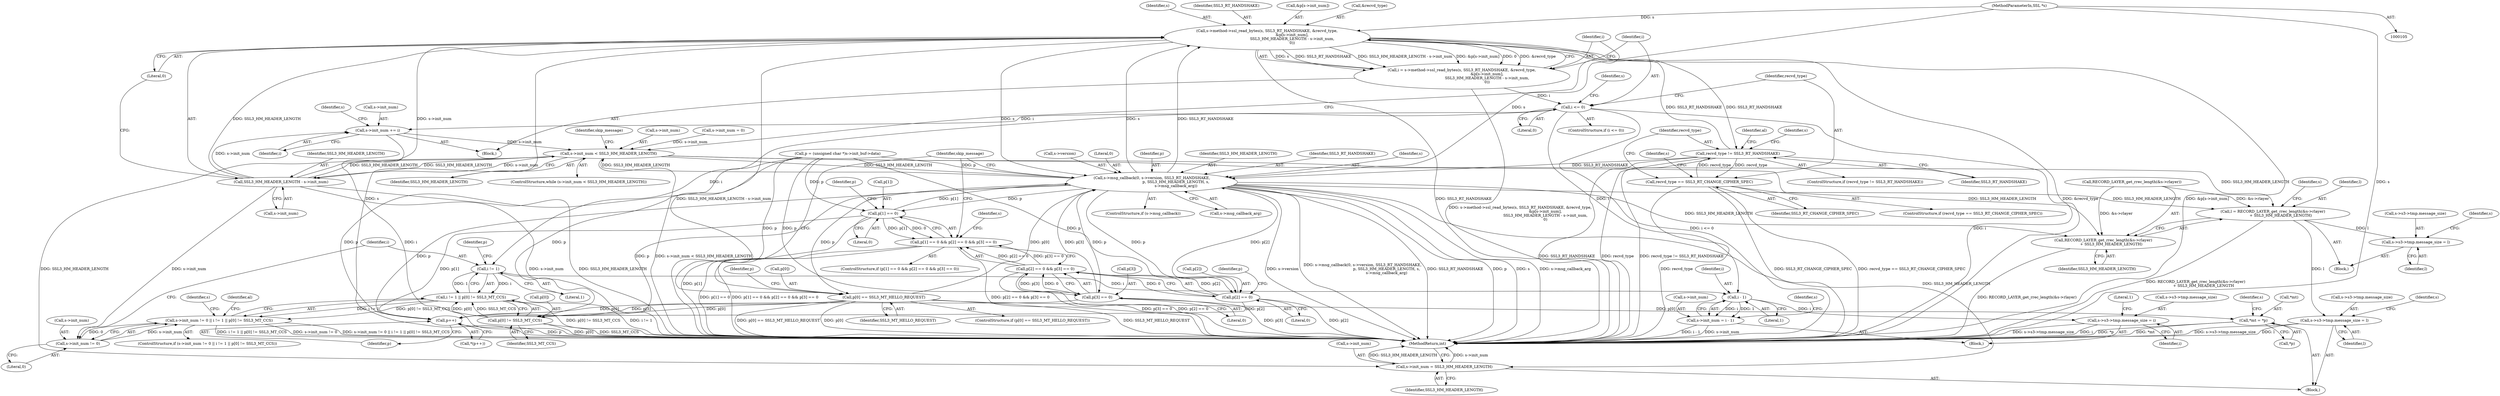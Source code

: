 digraph "0_openssl_4b390b6c3f8df925dc92a3dd6b022baa9a2f4650_0@pointer" {
"1000106" [label="(MethodParameterIn,SSL *s)"];
"1000135" [label="(Call,s->method->ssl_read_bytes(s, SSL3_RT_HANDSHAKE, &recvd_type,\n                                          &p[s->init_num],\n                                          SSL3_HM_HEADER_LENGTH - s->init_num,\n                                          0))"];
"1000133" [label="(Call,i = s->method->ssl_read_bytes(s, SSL3_RT_HANDSHAKE, &recvd_type,\n                                          &p[s->init_num],\n                                          SSL3_HM_HEADER_LENGTH - s->init_num,\n                                          0))"];
"1000153" [label="(Call,i <= 0)"];
"1000177" [label="(Call,i != 1)"];
"1000176" [label="(Call,i != 1 || p[0] != SSL3_MT_CCS)"];
"1000170" [label="(Call,s->init_num != 0 || i != 1 || p[0] != SSL3_MT_CCS)"];
"1000209" [label="(Call,i - 1)"];
"1000205" [label="(Call,s->init_num = i - 1)"];
"1000212" [label="(Call,s->s3->tmp.message_size = i)"];
"1000236" [label="(Call,s->init_num += i)"];
"1000127" [label="(Call,s->init_num < SSL3_HM_HEADER_LENGTH)"];
"1000146" [label="(Call,SSL3_HM_HEADER_LENGTH - s->init_num)"];
"1000171" [label="(Call,s->init_num != 0)"];
"1000286" [label="(Call,s->msg_callback(0, s->version, SSL3_RT_HANDSHAKE,\n                                        p, SSL3_HM_HEADER_LENGTH, s,\n                                        s->msg_callback_arg))"];
"1000180" [label="(Call,p[0] != SSL3_MT_CCS)"];
"1000250" [label="(Call,p[0] == SSL3_MT_HELLO_REQUEST)"];
"1000299" [label="(Call,*mt = *p)"];
"1000313" [label="(Call,p++)"];
"1000257" [label="(Call,p[1] == 0)"];
"1000256" [label="(Call,p[1] == 0 && p[2] == 0 && p[3] == 0)"];
"1000263" [label="(Call,p[2] == 0)"];
"1000262" [label="(Call,p[2] == 0 && p[3] == 0)"];
"1000268" [label="(Call,p[3] == 0)"];
"1000322" [label="(Call,l = RECORD_LAYER_get_rrec_length(&s->rlayer)\n             + SSL3_HM_HEADER_LENGTH)"];
"1000331" [label="(Call,s->s3->tmp.message_size = l)"];
"1000349" [label="(Call,s->s3->tmp.message_size = l)"];
"1000324" [label="(Call,RECORD_LAYER_get_rrec_length(&s->rlayer)\n             + SSL3_HM_HEADER_LENGTH)"];
"1000367" [label="(Call,s->init_num = SSL3_HM_HEADER_LENGTH)"];
"1000225" [label="(Call,recvd_type != SSL3_RT_HANDSHAKE)"];
"1000165" [label="(Call,recvd_type == SSL3_RT_CHANGE_CIPHER_SPEC)"];
"1000129" [label="(Identifier,s)"];
"1000211" [label="(Literal,1)"];
"1000264" [label="(Call,p[2])"];
"1000251" [label="(Call,p[0])"];
"1000293" [label="(Identifier,SSL3_HM_HEADER_LENGTH)"];
"1000339" [label="(Identifier,l)"];
"1000216" [label="(Identifier,s)"];
"1000325" [label="(Call,RECORD_LAYER_get_rrec_length(&s->rlayer))"];
"1000298" [label="(Identifier,skip_message)"];
"1000132" [label="(Block,)"];
"1000224" [label="(ControlStructure,if (recvd_type != SSL3_RT_HANDSHAKE))"];
"1000263" [label="(Call,p[2] == 0)"];
"1000167" [label="(Identifier,SSL3_RT_CHANGE_CIPHER_SPEC)"];
"1000324" [label="(Call,RECORD_LAYER_get_rrec_length(&s->rlayer)\n             + SSL3_HM_HEADER_LENGTH)"];
"1000210" [label="(Identifier,i)"];
"1000134" [label="(Identifier,i)"];
"1000155" [label="(Literal,0)"];
"1000371" [label="(Identifier,SSL3_HM_HEADER_LENGTH)"];
"1000270" [label="(Identifier,p)"];
"1000126" [label="(ControlStructure,while (s->init_num < SSL3_HM_HEADER_LENGTH))"];
"1000302" [label="(Call,*p)"];
"1000128" [label="(Call,s->init_num)"];
"1000209" [label="(Call,i - 1)"];
"1000332" [label="(Call,s->s3->tmp.message_size)"];
"1000272" [label="(Literal,0)"];
"1000177" [label="(Call,i != 1)"];
"1000138" [label="(Call,&recvd_type)"];
"1000225" [label="(Call,recvd_type != SSL3_RT_HANDSHAKE)"];
"1000331" [label="(Call,s->s3->tmp.message_size = l)"];
"1000342" [label="(Identifier,s)"];
"1000257" [label="(Call,p[1] == 0)"];
"1000250" [label="(Call,p[0] == SSL3_MT_HELLO_REQUEST)"];
"1000179" [label="(Literal,1)"];
"1000148" [label="(Call,s->init_num)"];
"1000154" [label="(Identifier,i)"];
"1000151" [label="(Literal,0)"];
"1000357" [label="(Identifier,l)"];
"1000322" [label="(Call,l = RECORD_LAYER_get_rrec_length(&s->rlayer)\n             + SSL3_HM_HEADER_LENGTH)"];
"1000291" [label="(Identifier,SSL3_RT_HANDSHAKE)"];
"1000269" [label="(Call,p[3])"];
"1000169" [label="(ControlStructure,if (s->init_num != 0 || i != 1 || p[0] != SSL3_MT_CCS))"];
"1000294" [label="(Identifier,s)"];
"1000368" [label="(Call,s->init_num)"];
"1000212" [label="(Call,s->s3->tmp.message_size = i)"];
"1000172" [label="(Call,s->init_num)"];
"1000288" [label="(Call,s->version)"];
"1000312" [label="(Call,*(p++))"];
"1000115" [label="(Call,p = (unsigned char *)s->init_buf->data)"];
"1000276" [label="(Identifier,s)"];
"1000173" [label="(Identifier,s)"];
"1000206" [label="(Call,s->init_num)"];
"1000226" [label="(Identifier,recvd_type)"];
"1000176" [label="(Call,i != 1 || p[0] != SSL3_MT_CCS)"];
"1000287" [label="(Literal,0)"];
"1000166" [label="(Identifier,recvd_type)"];
"1000136" [label="(Identifier,s)"];
"1000299" [label="(Call,*mt = *p)"];
"1000133" [label="(Call,i = s->method->ssl_read_bytes(s, SSL3_RT_HANDSHAKE, &recvd_type,\n                                          &p[s->init_num],\n                                          SSL3_HM_HEADER_LENGTH - s->init_num,\n                                          0))"];
"1000184" [label="(Identifier,SSL3_MT_CCS)"];
"1000259" [label="(Identifier,p)"];
"1000205" [label="(Call,s->init_num = i - 1)"];
"1000197" [label="(Identifier,s)"];
"1000108" [label="(Block,)"];
"1000367" [label="(Call,s->init_num = SSL3_HM_HEADER_LENGTH)"];
"1000335" [label="(Identifier,s)"];
"1000314" [label="(Identifier,p)"];
"1000255" [label="(ControlStructure,if (p[1] == 0 && p[2] == 0 && p[3] == 0))"];
"1000350" [label="(Call,s->s3->tmp.message_size)"];
"1000274" [label="(Call,s->init_num = 0)"];
"1000267" [label="(Literal,0)"];
"1000254" [label="(Identifier,SSL3_MT_HELLO_REQUEST)"];
"1000165" [label="(Call,recvd_type == SSL3_RT_CHANGE_CIPHER_SPEC)"];
"1000323" [label="(Identifier,l)"];
"1000282" [label="(ControlStructure,if (s->msg_callback))"];
"1000295" [label="(Call,s->msg_callback_arg)"];
"1000286" [label="(Call,s->msg_callback(0, s->version, SSL3_RT_HANDSHAKE,\n                                        p, SSL3_HM_HEADER_LENGTH, s,\n                                        s->msg_callback_arg))"];
"1000300" [label="(Call,*mt)"];
"1000159" [label="(Identifier,s)"];
"1000171" [label="(Call,s->init_num != 0)"];
"1000240" [label="(Identifier,i)"];
"1000237" [label="(Call,s->init_num)"];
"1000313" [label="(Call,p++)"];
"1000292" [label="(Identifier,p)"];
"1000147" [label="(Identifier,SSL3_HM_HEADER_LENGTH)"];
"1000242" [label="(Identifier,skip_message)"];
"1000168" [label="(Block,)"];
"1000308" [label="(Identifier,s)"];
"1000222" [label="(Literal,1)"];
"1000187" [label="(Identifier,al)"];
"1000227" [label="(Identifier,SSL3_RT_HANDSHAKE)"];
"1000372" [label="(MethodReturn,int)"];
"1000152" [label="(ControlStructure,if (i <= 0))"];
"1000127" [label="(Call,s->init_num < SSL3_HM_HEADER_LENGTH)"];
"1000164" [label="(ControlStructure,if (recvd_type == SSL3_RT_CHANGE_CIPHER_SPEC))"];
"1000360" [label="(Identifier,s)"];
"1000137" [label="(Identifier,SSL3_RT_HANDSHAKE)"];
"1000140" [label="(Call,&p[s->init_num])"];
"1000153" [label="(Call,i <= 0)"];
"1000213" [label="(Call,s->s3->tmp.message_size)"];
"1000170" [label="(Call,s->init_num != 0 || i != 1 || p[0] != SSL3_MT_CCS)"];
"1000175" [label="(Literal,0)"];
"1000321" [label="(Block,)"];
"1000265" [label="(Identifier,p)"];
"1000268" [label="(Call,p[3] == 0)"];
"1000349" [label="(Call,s->s3->tmp.message_size = l)"];
"1000106" [label="(MethodParameterIn,SSL *s)"];
"1000258" [label="(Call,p[1])"];
"1000230" [label="(Identifier,al)"];
"1000262" [label="(Call,p[2] == 0 && p[3] == 0)"];
"1000180" [label="(Call,p[0] != SSL3_MT_CCS)"];
"1000256" [label="(Call,p[1] == 0 && p[2] == 0 && p[3] == 0)"];
"1000220" [label="(Identifier,i)"];
"1000236" [label="(Call,s->init_num += i)"];
"1000135" [label="(Call,s->method->ssl_read_bytes(s, SSL3_RT_HANDSHAKE, &recvd_type,\n                                          &p[s->init_num],\n                                          SSL3_HM_HEADER_LENGTH - s->init_num,\n                                          0))"];
"1000181" [label="(Call,p[0])"];
"1000330" [label="(Identifier,SSL3_HM_HEADER_LENGTH)"];
"1000178" [label="(Identifier,i)"];
"1000238" [label="(Identifier,s)"];
"1000261" [label="(Literal,0)"];
"1000131" [label="(Identifier,SSL3_HM_HEADER_LENGTH)"];
"1000182" [label="(Identifier,p)"];
"1000146" [label="(Call,SSL3_HM_HEADER_LENGTH - s->init_num)"];
"1000249" [label="(ControlStructure,if (p[0] == SSL3_MT_HELLO_REQUEST))"];
"1000106" -> "1000105"  [label="AST: "];
"1000106" -> "1000372"  [label="DDG: s"];
"1000106" -> "1000135"  [label="DDG: s"];
"1000106" -> "1000286"  [label="DDG: s"];
"1000135" -> "1000133"  [label="AST: "];
"1000135" -> "1000151"  [label="CFG: "];
"1000136" -> "1000135"  [label="AST: "];
"1000137" -> "1000135"  [label="AST: "];
"1000138" -> "1000135"  [label="AST: "];
"1000140" -> "1000135"  [label="AST: "];
"1000146" -> "1000135"  [label="AST: "];
"1000151" -> "1000135"  [label="AST: "];
"1000133" -> "1000135"  [label="CFG: "];
"1000135" -> "1000372"  [label="DDG: &p[s->init_num]"];
"1000135" -> "1000372"  [label="DDG: s"];
"1000135" -> "1000372"  [label="DDG: &recvd_type"];
"1000135" -> "1000372"  [label="DDG: SSL3_HM_HEADER_LENGTH - s->init_num"];
"1000135" -> "1000372"  [label="DDG: SSL3_RT_HANDSHAKE"];
"1000135" -> "1000133"  [label="DDG: s"];
"1000135" -> "1000133"  [label="DDG: SSL3_RT_HANDSHAKE"];
"1000135" -> "1000133"  [label="DDG: SSL3_HM_HEADER_LENGTH - s->init_num"];
"1000135" -> "1000133"  [label="DDG: &p[s->init_num]"];
"1000135" -> "1000133"  [label="DDG: 0"];
"1000135" -> "1000133"  [label="DDG: &recvd_type"];
"1000286" -> "1000135"  [label="DDG: s"];
"1000286" -> "1000135"  [label="DDG: SSL3_RT_HANDSHAKE"];
"1000225" -> "1000135"  [label="DDG: SSL3_RT_HANDSHAKE"];
"1000146" -> "1000135"  [label="DDG: SSL3_HM_HEADER_LENGTH"];
"1000146" -> "1000135"  [label="DDG: s->init_num"];
"1000135" -> "1000225"  [label="DDG: SSL3_RT_HANDSHAKE"];
"1000135" -> "1000286"  [label="DDG: s"];
"1000133" -> "1000132"  [label="AST: "];
"1000134" -> "1000133"  [label="AST: "];
"1000154" -> "1000133"  [label="CFG: "];
"1000133" -> "1000372"  [label="DDG: s->method->ssl_read_bytes(s, SSL3_RT_HANDSHAKE, &recvd_type,\n                                          &p[s->init_num],\n                                          SSL3_HM_HEADER_LENGTH - s->init_num,\n                                          0)"];
"1000133" -> "1000153"  [label="DDG: i"];
"1000153" -> "1000152"  [label="AST: "];
"1000153" -> "1000155"  [label="CFG: "];
"1000154" -> "1000153"  [label="AST: "];
"1000155" -> "1000153"  [label="AST: "];
"1000159" -> "1000153"  [label="CFG: "];
"1000166" -> "1000153"  [label="CFG: "];
"1000153" -> "1000372"  [label="DDG: i <= 0"];
"1000153" -> "1000372"  [label="DDG: i"];
"1000153" -> "1000177"  [label="DDG: i"];
"1000153" -> "1000209"  [label="DDG: i"];
"1000153" -> "1000236"  [label="DDG: i"];
"1000177" -> "1000176"  [label="AST: "];
"1000177" -> "1000179"  [label="CFG: "];
"1000178" -> "1000177"  [label="AST: "];
"1000179" -> "1000177"  [label="AST: "];
"1000182" -> "1000177"  [label="CFG: "];
"1000176" -> "1000177"  [label="CFG: "];
"1000177" -> "1000176"  [label="DDG: i"];
"1000177" -> "1000176"  [label="DDG: 1"];
"1000177" -> "1000209"  [label="DDG: i"];
"1000176" -> "1000170"  [label="AST: "];
"1000176" -> "1000180"  [label="CFG: "];
"1000180" -> "1000176"  [label="AST: "];
"1000170" -> "1000176"  [label="CFG: "];
"1000176" -> "1000372"  [label="DDG: p[0] != SSL3_MT_CCS"];
"1000176" -> "1000372"  [label="DDG: i != 1"];
"1000176" -> "1000170"  [label="DDG: i != 1"];
"1000176" -> "1000170"  [label="DDG: p[0] != SSL3_MT_CCS"];
"1000180" -> "1000176"  [label="DDG: p[0]"];
"1000180" -> "1000176"  [label="DDG: SSL3_MT_CCS"];
"1000170" -> "1000169"  [label="AST: "];
"1000170" -> "1000171"  [label="CFG: "];
"1000171" -> "1000170"  [label="AST: "];
"1000187" -> "1000170"  [label="CFG: "];
"1000197" -> "1000170"  [label="CFG: "];
"1000170" -> "1000372"  [label="DDG: i != 1 || p[0] != SSL3_MT_CCS"];
"1000170" -> "1000372"  [label="DDG: s->init_num != 0"];
"1000170" -> "1000372"  [label="DDG: s->init_num != 0 || i != 1 || p[0] != SSL3_MT_CCS"];
"1000171" -> "1000170"  [label="DDG: s->init_num"];
"1000171" -> "1000170"  [label="DDG: 0"];
"1000209" -> "1000205"  [label="AST: "];
"1000209" -> "1000211"  [label="CFG: "];
"1000210" -> "1000209"  [label="AST: "];
"1000211" -> "1000209"  [label="AST: "];
"1000205" -> "1000209"  [label="CFG: "];
"1000209" -> "1000205"  [label="DDG: i"];
"1000209" -> "1000205"  [label="DDG: 1"];
"1000209" -> "1000212"  [label="DDG: i"];
"1000205" -> "1000168"  [label="AST: "];
"1000206" -> "1000205"  [label="AST: "];
"1000216" -> "1000205"  [label="CFG: "];
"1000205" -> "1000372"  [label="DDG: i - 1"];
"1000205" -> "1000372"  [label="DDG: s->init_num"];
"1000212" -> "1000168"  [label="AST: "];
"1000212" -> "1000220"  [label="CFG: "];
"1000213" -> "1000212"  [label="AST: "];
"1000220" -> "1000212"  [label="AST: "];
"1000222" -> "1000212"  [label="CFG: "];
"1000212" -> "1000372"  [label="DDG: s->s3->tmp.message_size"];
"1000212" -> "1000372"  [label="DDG: i"];
"1000236" -> "1000132"  [label="AST: "];
"1000236" -> "1000240"  [label="CFG: "];
"1000237" -> "1000236"  [label="AST: "];
"1000240" -> "1000236"  [label="AST: "];
"1000129" -> "1000236"  [label="CFG: "];
"1000236" -> "1000372"  [label="DDG: i"];
"1000236" -> "1000127"  [label="DDG: s->init_num"];
"1000146" -> "1000236"  [label="DDG: s->init_num"];
"1000127" -> "1000126"  [label="AST: "];
"1000127" -> "1000131"  [label="CFG: "];
"1000128" -> "1000127"  [label="AST: "];
"1000131" -> "1000127"  [label="AST: "];
"1000134" -> "1000127"  [label="CFG: "];
"1000242" -> "1000127"  [label="CFG: "];
"1000127" -> "1000372"  [label="DDG: s->init_num < SSL3_HM_HEADER_LENGTH"];
"1000274" -> "1000127"  [label="DDG: s->init_num"];
"1000286" -> "1000127"  [label="DDG: SSL3_HM_HEADER_LENGTH"];
"1000146" -> "1000127"  [label="DDG: SSL3_HM_HEADER_LENGTH"];
"1000127" -> "1000146"  [label="DDG: SSL3_HM_HEADER_LENGTH"];
"1000127" -> "1000146"  [label="DDG: s->init_num"];
"1000127" -> "1000286"  [label="DDG: SSL3_HM_HEADER_LENGTH"];
"1000127" -> "1000322"  [label="DDG: SSL3_HM_HEADER_LENGTH"];
"1000127" -> "1000324"  [label="DDG: SSL3_HM_HEADER_LENGTH"];
"1000127" -> "1000367"  [label="DDG: SSL3_HM_HEADER_LENGTH"];
"1000146" -> "1000148"  [label="CFG: "];
"1000147" -> "1000146"  [label="AST: "];
"1000148" -> "1000146"  [label="AST: "];
"1000151" -> "1000146"  [label="CFG: "];
"1000146" -> "1000372"  [label="DDG: s->init_num"];
"1000146" -> "1000372"  [label="DDG: SSL3_HM_HEADER_LENGTH"];
"1000146" -> "1000171"  [label="DDG: s->init_num"];
"1000171" -> "1000175"  [label="CFG: "];
"1000172" -> "1000171"  [label="AST: "];
"1000175" -> "1000171"  [label="AST: "];
"1000178" -> "1000171"  [label="CFG: "];
"1000286" -> "1000282"  [label="AST: "];
"1000286" -> "1000295"  [label="CFG: "];
"1000287" -> "1000286"  [label="AST: "];
"1000288" -> "1000286"  [label="AST: "];
"1000291" -> "1000286"  [label="AST: "];
"1000292" -> "1000286"  [label="AST: "];
"1000293" -> "1000286"  [label="AST: "];
"1000294" -> "1000286"  [label="AST: "];
"1000295" -> "1000286"  [label="AST: "];
"1000298" -> "1000286"  [label="CFG: "];
"1000286" -> "1000372"  [label="DDG: s->msg_callback(0, s->version, SSL3_RT_HANDSHAKE,\n                                        p, SSL3_HM_HEADER_LENGTH, s,\n                                        s->msg_callback_arg)"];
"1000286" -> "1000372"  [label="DDG: SSL3_RT_HANDSHAKE"];
"1000286" -> "1000372"  [label="DDG: p"];
"1000286" -> "1000372"  [label="DDG: s"];
"1000286" -> "1000372"  [label="DDG: s->msg_callback_arg"];
"1000286" -> "1000372"  [label="DDG: s->version"];
"1000286" -> "1000180"  [label="DDG: p"];
"1000286" -> "1000250"  [label="DDG: p"];
"1000286" -> "1000257"  [label="DDG: p"];
"1000286" -> "1000263"  [label="DDG: p"];
"1000286" -> "1000268"  [label="DDG: p"];
"1000225" -> "1000286"  [label="DDG: SSL3_RT_HANDSHAKE"];
"1000250" -> "1000286"  [label="DDG: p[0]"];
"1000268" -> "1000286"  [label="DDG: p[3]"];
"1000263" -> "1000286"  [label="DDG: p[2]"];
"1000257" -> "1000286"  [label="DDG: p[1]"];
"1000115" -> "1000286"  [label="DDG: p"];
"1000286" -> "1000313"  [label="DDG: p"];
"1000286" -> "1000322"  [label="DDG: SSL3_HM_HEADER_LENGTH"];
"1000286" -> "1000324"  [label="DDG: SSL3_HM_HEADER_LENGTH"];
"1000286" -> "1000367"  [label="DDG: SSL3_HM_HEADER_LENGTH"];
"1000180" -> "1000184"  [label="CFG: "];
"1000181" -> "1000180"  [label="AST: "];
"1000184" -> "1000180"  [label="AST: "];
"1000180" -> "1000372"  [label="DDG: p[0]"];
"1000180" -> "1000372"  [label="DDG: SSL3_MT_CCS"];
"1000250" -> "1000180"  [label="DDG: p[0]"];
"1000115" -> "1000180"  [label="DDG: p"];
"1000250" -> "1000249"  [label="AST: "];
"1000250" -> "1000254"  [label="CFG: "];
"1000251" -> "1000250"  [label="AST: "];
"1000254" -> "1000250"  [label="AST: "];
"1000298" -> "1000250"  [label="CFG: "];
"1000259" -> "1000250"  [label="CFG: "];
"1000250" -> "1000372"  [label="DDG: p[0]"];
"1000250" -> "1000372"  [label="DDG: SSL3_MT_HELLO_REQUEST"];
"1000250" -> "1000372"  [label="DDG: p[0] == SSL3_MT_HELLO_REQUEST"];
"1000115" -> "1000250"  [label="DDG: p"];
"1000250" -> "1000299"  [label="DDG: p[0]"];
"1000250" -> "1000313"  [label="DDG: p[0]"];
"1000299" -> "1000108"  [label="AST: "];
"1000299" -> "1000302"  [label="CFG: "];
"1000300" -> "1000299"  [label="AST: "];
"1000302" -> "1000299"  [label="AST: "];
"1000308" -> "1000299"  [label="CFG: "];
"1000299" -> "1000372"  [label="DDG: *p"];
"1000299" -> "1000372"  [label="DDG: *mt"];
"1000313" -> "1000312"  [label="AST: "];
"1000313" -> "1000314"  [label="CFG: "];
"1000314" -> "1000313"  [label="AST: "];
"1000312" -> "1000313"  [label="CFG: "];
"1000313" -> "1000372"  [label="DDG: p"];
"1000268" -> "1000313"  [label="DDG: p[3]"];
"1000263" -> "1000313"  [label="DDG: p[2]"];
"1000257" -> "1000313"  [label="DDG: p[1]"];
"1000115" -> "1000313"  [label="DDG: p"];
"1000257" -> "1000256"  [label="AST: "];
"1000257" -> "1000261"  [label="CFG: "];
"1000258" -> "1000257"  [label="AST: "];
"1000261" -> "1000257"  [label="AST: "];
"1000265" -> "1000257"  [label="CFG: "];
"1000256" -> "1000257"  [label="CFG: "];
"1000257" -> "1000372"  [label="DDG: p[1]"];
"1000257" -> "1000256"  [label="DDG: p[1]"];
"1000257" -> "1000256"  [label="DDG: 0"];
"1000115" -> "1000257"  [label="DDG: p"];
"1000256" -> "1000255"  [label="AST: "];
"1000256" -> "1000262"  [label="CFG: "];
"1000262" -> "1000256"  [label="AST: "];
"1000298" -> "1000256"  [label="CFG: "];
"1000276" -> "1000256"  [label="CFG: "];
"1000256" -> "1000372"  [label="DDG: p[2] == 0 && p[3] == 0"];
"1000256" -> "1000372"  [label="DDG: p[1] == 0"];
"1000256" -> "1000372"  [label="DDG: p[1] == 0 && p[2] == 0 && p[3] == 0"];
"1000262" -> "1000256"  [label="DDG: p[2] == 0"];
"1000262" -> "1000256"  [label="DDG: p[3] == 0"];
"1000263" -> "1000262"  [label="AST: "];
"1000263" -> "1000267"  [label="CFG: "];
"1000264" -> "1000263"  [label="AST: "];
"1000267" -> "1000263"  [label="AST: "];
"1000270" -> "1000263"  [label="CFG: "];
"1000262" -> "1000263"  [label="CFG: "];
"1000263" -> "1000372"  [label="DDG: p[2]"];
"1000263" -> "1000262"  [label="DDG: p[2]"];
"1000263" -> "1000262"  [label="DDG: 0"];
"1000115" -> "1000263"  [label="DDG: p"];
"1000262" -> "1000268"  [label="CFG: "];
"1000268" -> "1000262"  [label="AST: "];
"1000262" -> "1000372"  [label="DDG: p[3] == 0"];
"1000262" -> "1000372"  [label="DDG: p[2] == 0"];
"1000268" -> "1000262"  [label="DDG: p[3]"];
"1000268" -> "1000262"  [label="DDG: 0"];
"1000268" -> "1000272"  [label="CFG: "];
"1000269" -> "1000268"  [label="AST: "];
"1000272" -> "1000268"  [label="AST: "];
"1000268" -> "1000372"  [label="DDG: p[3]"];
"1000115" -> "1000268"  [label="DDG: p"];
"1000322" -> "1000321"  [label="AST: "];
"1000322" -> "1000324"  [label="CFG: "];
"1000323" -> "1000322"  [label="AST: "];
"1000324" -> "1000322"  [label="AST: "];
"1000335" -> "1000322"  [label="CFG: "];
"1000322" -> "1000372"  [label="DDG: RECORD_LAYER_get_rrec_length(&s->rlayer)\n             + SSL3_HM_HEADER_LENGTH"];
"1000325" -> "1000322"  [label="DDG: &s->rlayer"];
"1000322" -> "1000331"  [label="DDG: l"];
"1000322" -> "1000349"  [label="DDG: l"];
"1000331" -> "1000321"  [label="AST: "];
"1000331" -> "1000339"  [label="CFG: "];
"1000332" -> "1000331"  [label="AST: "];
"1000339" -> "1000331"  [label="AST: "];
"1000342" -> "1000331"  [label="CFG: "];
"1000349" -> "1000108"  [label="AST: "];
"1000349" -> "1000357"  [label="CFG: "];
"1000350" -> "1000349"  [label="AST: "];
"1000357" -> "1000349"  [label="AST: "];
"1000360" -> "1000349"  [label="CFG: "];
"1000349" -> "1000372"  [label="DDG: l"];
"1000349" -> "1000372"  [label="DDG: s->s3->tmp.message_size"];
"1000324" -> "1000330"  [label="CFG: "];
"1000325" -> "1000324"  [label="AST: "];
"1000330" -> "1000324"  [label="AST: "];
"1000324" -> "1000372"  [label="DDG: RECORD_LAYER_get_rrec_length(&s->rlayer)"];
"1000325" -> "1000324"  [label="DDG: &s->rlayer"];
"1000367" -> "1000108"  [label="AST: "];
"1000367" -> "1000371"  [label="CFG: "];
"1000368" -> "1000367"  [label="AST: "];
"1000371" -> "1000367"  [label="AST: "];
"1000372" -> "1000367"  [label="CFG: "];
"1000367" -> "1000372"  [label="DDG: s->init_num"];
"1000367" -> "1000372"  [label="DDG: SSL3_HM_HEADER_LENGTH"];
"1000225" -> "1000224"  [label="AST: "];
"1000225" -> "1000227"  [label="CFG: "];
"1000226" -> "1000225"  [label="AST: "];
"1000227" -> "1000225"  [label="AST: "];
"1000230" -> "1000225"  [label="CFG: "];
"1000238" -> "1000225"  [label="CFG: "];
"1000225" -> "1000372"  [label="DDG: recvd_type != SSL3_RT_HANDSHAKE"];
"1000225" -> "1000372"  [label="DDG: SSL3_RT_HANDSHAKE"];
"1000225" -> "1000372"  [label="DDG: recvd_type"];
"1000225" -> "1000165"  [label="DDG: recvd_type"];
"1000165" -> "1000225"  [label="DDG: recvd_type"];
"1000165" -> "1000164"  [label="AST: "];
"1000165" -> "1000167"  [label="CFG: "];
"1000166" -> "1000165"  [label="AST: "];
"1000167" -> "1000165"  [label="AST: "];
"1000173" -> "1000165"  [label="CFG: "];
"1000226" -> "1000165"  [label="CFG: "];
"1000165" -> "1000372"  [label="DDG: recvd_type"];
"1000165" -> "1000372"  [label="DDG: SSL3_RT_CHANGE_CIPHER_SPEC"];
"1000165" -> "1000372"  [label="DDG: recvd_type == SSL3_RT_CHANGE_CIPHER_SPEC"];
}
